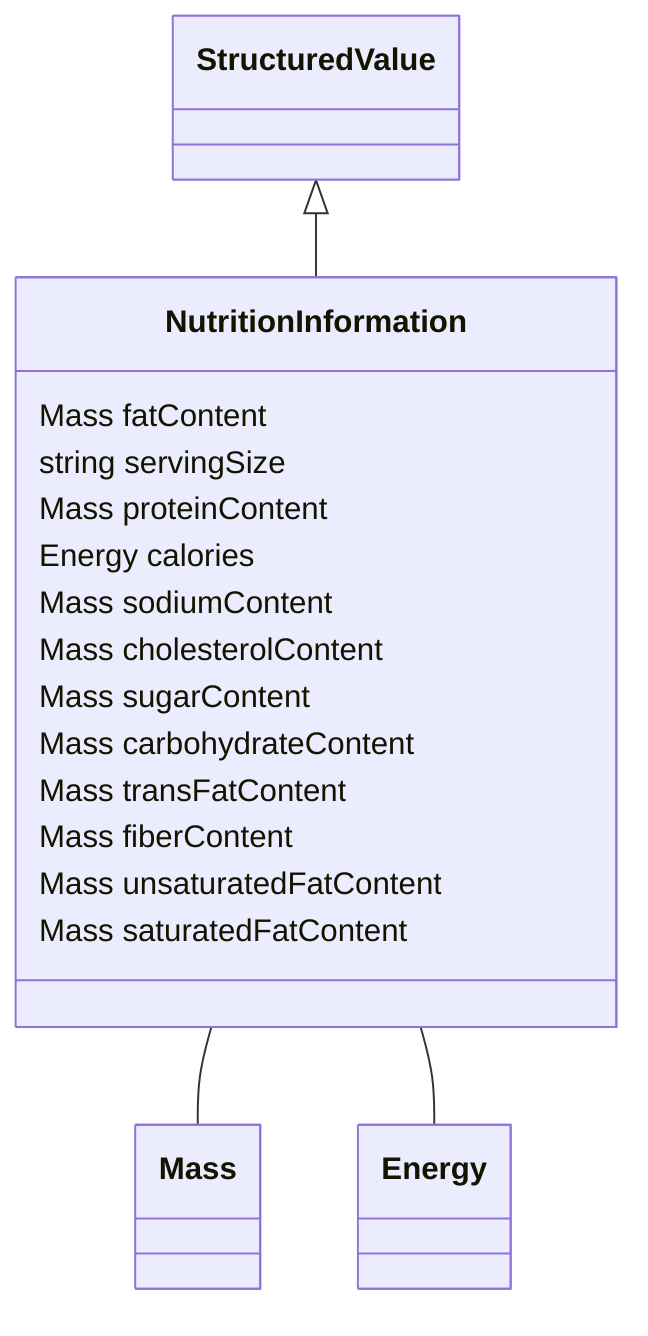classDiagram
  NutritionInformation -- Mass
NutritionInformation -- Energy


StructuredValue <|-- NutritionInformation
class NutritionInformation {

  Mass fatContent
  string servingSize
  Mass proteinContent
  Energy calories
  Mass sodiumContent
  Mass cholesterolContent
  Mass sugarContent
  Mass carbohydrateContent
  Mass transFatContent
  Mass fiberContent
  Mass unsaturatedFatContent
  Mass saturatedFatContent

}